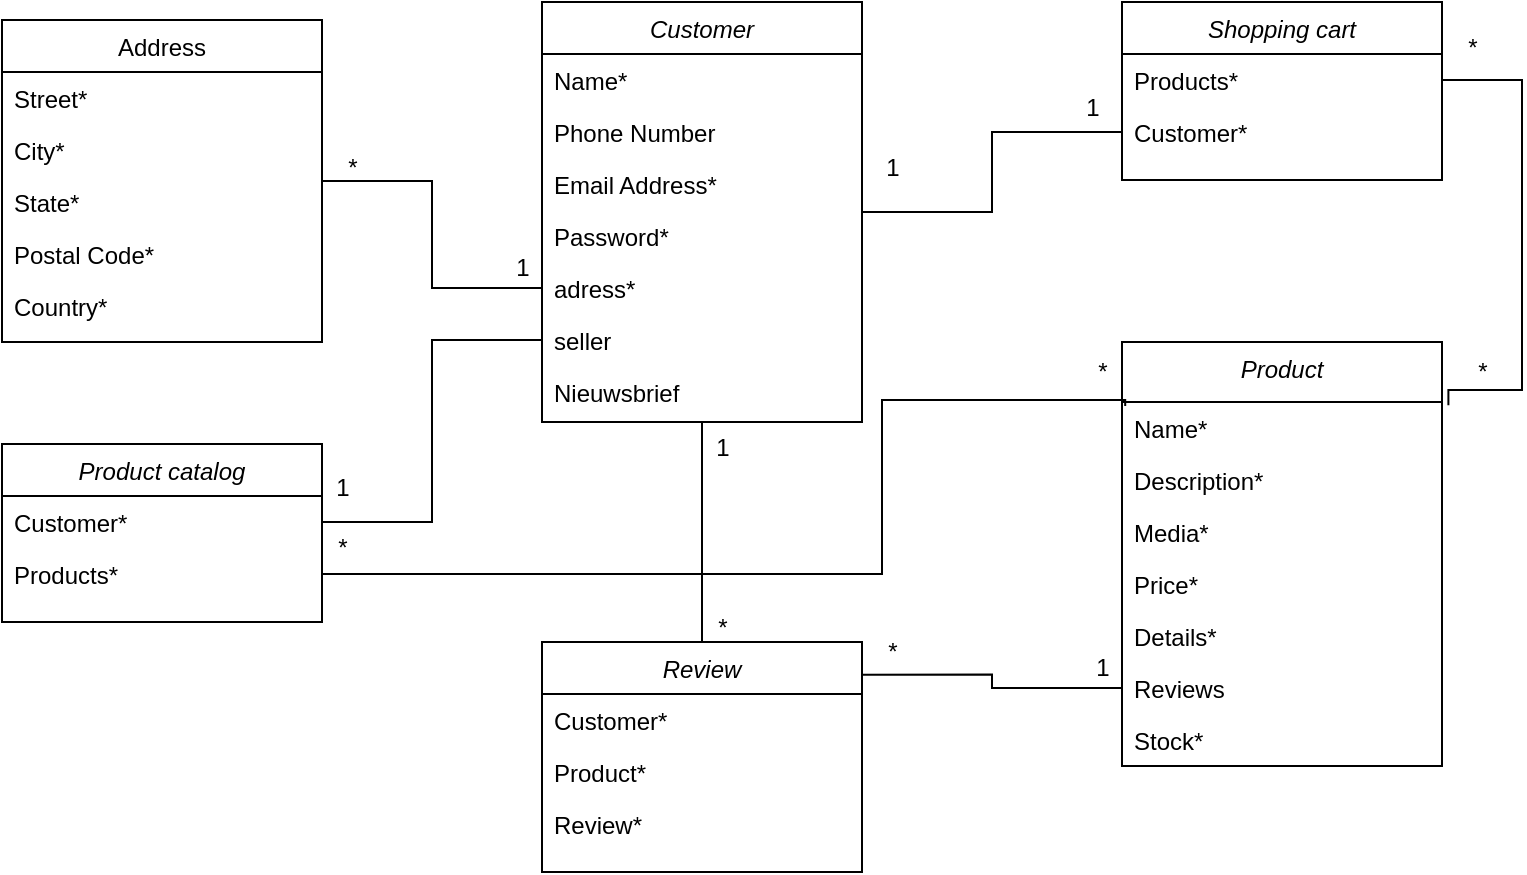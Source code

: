 <mxfile version="23.1.5" type="device">
  <diagram id="C5RBs43oDa-KdzZeNtuy" name="Page-1">
    <mxGraphModel dx="1036" dy="606" grid="1" gridSize="10" guides="1" tooltips="1" connect="1" arrows="1" fold="1" page="1" pageScale="1" pageWidth="827" pageHeight="1169" math="0" shadow="0">
      <root>
        <mxCell id="WIyWlLk6GJQsqaUBKTNV-0" />
        <mxCell id="WIyWlLk6GJQsqaUBKTNV-1" parent="WIyWlLk6GJQsqaUBKTNV-0" />
        <mxCell id="_YM4UVS4u64sopjbjJ5U-23" style="edgeStyle=orthogonalEdgeStyle;rounded=0;orthogonalLoop=1;jettySize=auto;html=1;entryX=0;entryY=0.5;entryDx=0;entryDy=0;endArrow=none;endFill=0;" parent="WIyWlLk6GJQsqaUBKTNV-1" source="zkfFHV4jXpPFQw0GAbJ--0" target="_YM4UVS4u64sopjbjJ5U-7" edge="1">
          <mxGeometry relative="1" as="geometry" />
        </mxCell>
        <mxCell id="_YM4UVS4u64sopjbjJ5U-60" style="edgeStyle=orthogonalEdgeStyle;rounded=0;orthogonalLoop=1;jettySize=auto;html=1;exitX=0.5;exitY=1;exitDx=0;exitDy=0;entryX=0.5;entryY=0;entryDx=0;entryDy=0;endArrow=none;endFill=0;" parent="WIyWlLk6GJQsqaUBKTNV-1" source="zkfFHV4jXpPFQw0GAbJ--0" target="_YM4UVS4u64sopjbjJ5U-17" edge="1">
          <mxGeometry relative="1" as="geometry" />
        </mxCell>
        <mxCell id="zkfFHV4jXpPFQw0GAbJ--0" value="Customer" style="swimlane;fontStyle=2;align=center;verticalAlign=top;childLayout=stackLayout;horizontal=1;startSize=26;horizontalStack=0;resizeParent=1;resizeLast=0;collapsible=1;marginBottom=0;rounded=0;shadow=0;strokeWidth=1;" parent="WIyWlLk6GJQsqaUBKTNV-1" vertex="1">
          <mxGeometry x="290" y="110" width="160" height="210" as="geometry">
            <mxRectangle x="230" y="140" width="160" height="26" as="alternateBounds" />
          </mxGeometry>
        </mxCell>
        <mxCell id="zkfFHV4jXpPFQw0GAbJ--1" value="Name*" style="text;align=left;verticalAlign=top;spacingLeft=4;spacingRight=4;overflow=hidden;rotatable=0;points=[[0,0.5],[1,0.5]];portConstraint=eastwest;" parent="zkfFHV4jXpPFQw0GAbJ--0" vertex="1">
          <mxGeometry y="26" width="160" height="26" as="geometry" />
        </mxCell>
        <mxCell id="zkfFHV4jXpPFQw0GAbJ--2" value="Phone Number" style="text;align=left;verticalAlign=top;spacingLeft=4;spacingRight=4;overflow=hidden;rotatable=0;points=[[0,0.5],[1,0.5]];portConstraint=eastwest;rounded=0;shadow=0;html=0;" parent="zkfFHV4jXpPFQw0GAbJ--0" vertex="1">
          <mxGeometry y="52" width="160" height="26" as="geometry" />
        </mxCell>
        <mxCell id="zkfFHV4jXpPFQw0GAbJ--3" value="Email Address*" style="text;align=left;verticalAlign=top;spacingLeft=4;spacingRight=4;overflow=hidden;rotatable=0;points=[[0,0.5],[1,0.5]];portConstraint=eastwest;rounded=0;shadow=0;html=0;" parent="zkfFHV4jXpPFQw0GAbJ--0" vertex="1">
          <mxGeometry y="78" width="160" height="26" as="geometry" />
        </mxCell>
        <mxCell id="_YM4UVS4u64sopjbjJ5U-58" value="Password*" style="text;align=left;verticalAlign=top;spacingLeft=4;spacingRight=4;overflow=hidden;rotatable=0;points=[[0,0.5],[1,0.5]];portConstraint=eastwest;rounded=0;shadow=0;html=0;" parent="zkfFHV4jXpPFQw0GAbJ--0" vertex="1">
          <mxGeometry y="104" width="160" height="26" as="geometry" />
        </mxCell>
        <mxCell id="_YM4UVS4u64sopjbjJ5U-1" value="adress*" style="text;align=left;verticalAlign=top;spacingLeft=4;spacingRight=4;overflow=hidden;rotatable=0;points=[[0,0.5],[1,0.5]];portConstraint=eastwest;rounded=0;shadow=0;html=0;" parent="zkfFHV4jXpPFQw0GAbJ--0" vertex="1">
          <mxGeometry y="130" width="160" height="26" as="geometry" />
        </mxCell>
        <mxCell id="_YM4UVS4u64sopjbjJ5U-0" value="seller" style="text;align=left;verticalAlign=top;spacingLeft=4;spacingRight=4;overflow=hidden;rotatable=0;points=[[0,0.5],[1,0.5]];portConstraint=eastwest;rounded=0;shadow=0;html=0;" parent="zkfFHV4jXpPFQw0GAbJ--0" vertex="1">
          <mxGeometry y="156" width="160" height="26" as="geometry" />
        </mxCell>
        <mxCell id="_YM4UVS4u64sopjbjJ5U-3" value="Nieuwsbrief" style="text;align=left;verticalAlign=top;spacingLeft=4;spacingRight=4;overflow=hidden;rotatable=0;points=[[0,0.5],[1,0.5]];portConstraint=eastwest;rounded=0;shadow=0;html=0;" parent="zkfFHV4jXpPFQw0GAbJ--0" vertex="1">
          <mxGeometry y="182" width="160" height="26" as="geometry" />
        </mxCell>
        <mxCell id="_YM4UVS4u64sopjbjJ5U-4" value="Shopping cart" style="swimlane;fontStyle=2;align=center;verticalAlign=top;childLayout=stackLayout;horizontal=1;startSize=26;horizontalStack=0;resizeParent=1;resizeLast=0;collapsible=1;marginBottom=0;rounded=0;shadow=0;strokeWidth=1;" parent="WIyWlLk6GJQsqaUBKTNV-1" vertex="1">
          <mxGeometry x="580" y="110" width="160" height="89" as="geometry">
            <mxRectangle x="230" y="140" width="160" height="26" as="alternateBounds" />
          </mxGeometry>
        </mxCell>
        <mxCell id="_YM4UVS4u64sopjbjJ5U-5" value="Products*" style="text;align=left;verticalAlign=top;spacingLeft=4;spacingRight=4;overflow=hidden;rotatable=0;points=[[0,0.5],[1,0.5]];portConstraint=eastwest;" parent="_YM4UVS4u64sopjbjJ5U-4" vertex="1">
          <mxGeometry y="26" width="160" height="26" as="geometry" />
        </mxCell>
        <mxCell id="_YM4UVS4u64sopjbjJ5U-7" value="Customer*" style="text;align=left;verticalAlign=top;spacingLeft=4;spacingRight=4;overflow=hidden;rotatable=0;points=[[0,0.5],[1,0.5]];portConstraint=eastwest;rounded=0;shadow=0;html=0;" parent="_YM4UVS4u64sopjbjJ5U-4" vertex="1">
          <mxGeometry y="52" width="160" height="26" as="geometry" />
        </mxCell>
        <mxCell id="_YM4UVS4u64sopjbjJ5U-11" value="Product" style="swimlane;fontStyle=2;align=center;verticalAlign=top;childLayout=stackLayout;horizontal=1;startSize=30;horizontalStack=0;resizeParent=1;resizeLast=0;collapsible=1;marginBottom=0;rounded=0;shadow=0;strokeWidth=1;" parent="WIyWlLk6GJQsqaUBKTNV-1" vertex="1">
          <mxGeometry x="580" y="280" width="160" height="212" as="geometry">
            <mxRectangle x="230" y="140" width="160" height="26" as="alternateBounds" />
          </mxGeometry>
        </mxCell>
        <mxCell id="_YM4UVS4u64sopjbjJ5U-12" value="Name*" style="text;align=left;verticalAlign=top;spacingLeft=4;spacingRight=4;overflow=hidden;rotatable=0;points=[[0,0.5],[1,0.5]];portConstraint=eastwest;" parent="_YM4UVS4u64sopjbjJ5U-11" vertex="1">
          <mxGeometry y="30" width="160" height="26" as="geometry" />
        </mxCell>
        <mxCell id="_YM4UVS4u64sopjbjJ5U-13" value="Description*" style="text;align=left;verticalAlign=top;spacingLeft=4;spacingRight=4;overflow=hidden;rotatable=0;points=[[0,0.5],[1,0.5]];portConstraint=eastwest;rounded=0;shadow=0;html=0;" parent="_YM4UVS4u64sopjbjJ5U-11" vertex="1">
          <mxGeometry y="56" width="160" height="26" as="geometry" />
        </mxCell>
        <mxCell id="_YM4UVS4u64sopjbjJ5U-14" value="Media*" style="text;align=left;verticalAlign=top;spacingLeft=4;spacingRight=4;overflow=hidden;rotatable=0;points=[[0,0.5],[1,0.5]];portConstraint=eastwest;rounded=0;shadow=0;html=0;" parent="_YM4UVS4u64sopjbjJ5U-11" vertex="1">
          <mxGeometry y="82" width="160" height="26" as="geometry" />
        </mxCell>
        <mxCell id="_YM4UVS4u64sopjbjJ5U-15" value="Price*" style="text;align=left;verticalAlign=top;spacingLeft=4;spacingRight=4;overflow=hidden;rotatable=0;points=[[0,0.5],[1,0.5]];portConstraint=eastwest;rounded=0;shadow=0;html=0;" parent="_YM4UVS4u64sopjbjJ5U-11" vertex="1">
          <mxGeometry y="108" width="160" height="26" as="geometry" />
        </mxCell>
        <mxCell id="_YM4UVS4u64sopjbjJ5U-16" value="Details*" style="text;align=left;verticalAlign=top;spacingLeft=4;spacingRight=4;overflow=hidden;rotatable=0;points=[[0,0.5],[1,0.5]];portConstraint=eastwest;rounded=0;shadow=0;html=0;" parent="_YM4UVS4u64sopjbjJ5U-11" vertex="1">
          <mxGeometry y="134" width="160" height="26" as="geometry" />
        </mxCell>
        <mxCell id="_YM4UVS4u64sopjbjJ5U-43" value="Reviews" style="text;align=left;verticalAlign=top;spacingLeft=4;spacingRight=4;overflow=hidden;rotatable=0;points=[[0,0.5],[1,0.5]];portConstraint=eastwest;rounded=0;shadow=0;html=0;" parent="_YM4UVS4u64sopjbjJ5U-11" vertex="1">
          <mxGeometry y="160" width="160" height="26" as="geometry" />
        </mxCell>
        <mxCell id="_YM4UVS4u64sopjbjJ5U-63" value="Stock*" style="text;align=left;verticalAlign=top;spacingLeft=4;spacingRight=4;overflow=hidden;rotatable=0;points=[[0,0.5],[1,0.5]];portConstraint=eastwest;rounded=0;shadow=0;html=0;" parent="_YM4UVS4u64sopjbjJ5U-11" vertex="1">
          <mxGeometry y="186" width="160" height="26" as="geometry" />
        </mxCell>
        <mxCell id="_YM4UVS4u64sopjbjJ5U-17" value="Review" style="swimlane;fontStyle=2;align=center;verticalAlign=top;childLayout=stackLayout;horizontal=1;startSize=26;horizontalStack=0;resizeParent=1;resizeLast=0;collapsible=1;marginBottom=0;rounded=0;shadow=0;strokeWidth=1;" parent="WIyWlLk6GJQsqaUBKTNV-1" vertex="1">
          <mxGeometry x="290" y="430" width="160" height="115" as="geometry">
            <mxRectangle x="230" y="140" width="160" height="26" as="alternateBounds" />
          </mxGeometry>
        </mxCell>
        <mxCell id="_YM4UVS4u64sopjbjJ5U-18" value="Customer*" style="text;align=left;verticalAlign=top;spacingLeft=4;spacingRight=4;overflow=hidden;rotatable=0;points=[[0,0.5],[1,0.5]];portConstraint=eastwest;" parent="_YM4UVS4u64sopjbjJ5U-17" vertex="1">
          <mxGeometry y="26" width="160" height="26" as="geometry" />
        </mxCell>
        <mxCell id="_YM4UVS4u64sopjbjJ5U-19" value="Product*" style="text;align=left;verticalAlign=top;spacingLeft=4;spacingRight=4;overflow=hidden;rotatable=0;points=[[0,0.5],[1,0.5]];portConstraint=eastwest;rounded=0;shadow=0;html=0;" parent="_YM4UVS4u64sopjbjJ5U-17" vertex="1">
          <mxGeometry y="52" width="160" height="26" as="geometry" />
        </mxCell>
        <mxCell id="_YM4UVS4u64sopjbjJ5U-20" value="Review*" style="text;align=left;verticalAlign=top;spacingLeft=4;spacingRight=4;overflow=hidden;rotatable=0;points=[[0,0.5],[1,0.5]];portConstraint=eastwest;rounded=0;shadow=0;html=0;" parent="_YM4UVS4u64sopjbjJ5U-17" vertex="1">
          <mxGeometry y="78" width="160" height="22" as="geometry" />
        </mxCell>
        <mxCell id="_YM4UVS4u64sopjbjJ5U-24" value="Address" style="swimlane;fontStyle=0;align=center;verticalAlign=top;childLayout=stackLayout;horizontal=1;startSize=26;horizontalStack=0;resizeParent=1;resizeLast=0;collapsible=1;marginBottom=0;rounded=0;shadow=0;strokeWidth=1;" parent="WIyWlLk6GJQsqaUBKTNV-1" vertex="1">
          <mxGeometry x="20" y="119" width="160" height="161" as="geometry">
            <mxRectangle x="550" y="140" width="160" height="26" as="alternateBounds" />
          </mxGeometry>
        </mxCell>
        <mxCell id="_YM4UVS4u64sopjbjJ5U-25" value="Street*" style="text;align=left;verticalAlign=top;spacingLeft=4;spacingRight=4;overflow=hidden;rotatable=0;points=[[0,0.5],[1,0.5]];portConstraint=eastwest;" parent="_YM4UVS4u64sopjbjJ5U-24" vertex="1">
          <mxGeometry y="26" width="160" height="26" as="geometry" />
        </mxCell>
        <mxCell id="_YM4UVS4u64sopjbjJ5U-26" value="City*" style="text;align=left;verticalAlign=top;spacingLeft=4;spacingRight=4;overflow=hidden;rotatable=0;points=[[0,0.5],[1,0.5]];portConstraint=eastwest;rounded=0;shadow=0;html=0;" parent="_YM4UVS4u64sopjbjJ5U-24" vertex="1">
          <mxGeometry y="52" width="160" height="26" as="geometry" />
        </mxCell>
        <mxCell id="_YM4UVS4u64sopjbjJ5U-27" value="State*" style="text;align=left;verticalAlign=top;spacingLeft=4;spacingRight=4;overflow=hidden;rotatable=0;points=[[0,0.5],[1,0.5]];portConstraint=eastwest;rounded=0;shadow=0;html=0;" parent="_YM4UVS4u64sopjbjJ5U-24" vertex="1">
          <mxGeometry y="78" width="160" height="26" as="geometry" />
        </mxCell>
        <mxCell id="_YM4UVS4u64sopjbjJ5U-28" value="Postal Code*" style="text;align=left;verticalAlign=top;spacingLeft=4;spacingRight=4;overflow=hidden;rotatable=0;points=[[0,0.5],[1,0.5]];portConstraint=eastwest;rounded=0;shadow=0;html=0;" parent="_YM4UVS4u64sopjbjJ5U-24" vertex="1">
          <mxGeometry y="104" width="160" height="26" as="geometry" />
        </mxCell>
        <mxCell id="_YM4UVS4u64sopjbjJ5U-29" value="Country*" style="text;align=left;verticalAlign=top;spacingLeft=4;spacingRight=4;overflow=hidden;rotatable=0;points=[[0,0.5],[1,0.5]];portConstraint=eastwest;rounded=0;shadow=0;html=0;" parent="_YM4UVS4u64sopjbjJ5U-24" vertex="1">
          <mxGeometry y="130" width="160" height="26" as="geometry" />
        </mxCell>
        <mxCell id="_YM4UVS4u64sopjbjJ5U-33" style="edgeStyle=orthogonalEdgeStyle;rounded=0;orthogonalLoop=1;jettySize=auto;html=1;exitX=0;exitY=0.5;exitDx=0;exitDy=0;endArrow=none;endFill=0;" parent="WIyWlLk6GJQsqaUBKTNV-1" source="_YM4UVS4u64sopjbjJ5U-1" target="_YM4UVS4u64sopjbjJ5U-24" edge="1">
          <mxGeometry relative="1" as="geometry" />
        </mxCell>
        <mxCell id="_YM4UVS4u64sopjbjJ5U-36" value="*" style="text;html=1;align=center;verticalAlign=middle;resizable=0;points=[];autosize=1;strokeColor=none;fillColor=none;" parent="WIyWlLk6GJQsqaUBKTNV-1" vertex="1">
          <mxGeometry x="180" y="178" width="30" height="30" as="geometry" />
        </mxCell>
        <mxCell id="_YM4UVS4u64sopjbjJ5U-38" value="1" style="text;html=1;align=center;verticalAlign=middle;resizable=0;points=[];autosize=1;strokeColor=none;fillColor=none;" parent="WIyWlLk6GJQsqaUBKTNV-1" vertex="1">
          <mxGeometry x="450" y="178" width="30" height="30" as="geometry" />
        </mxCell>
        <mxCell id="_YM4UVS4u64sopjbjJ5U-39" value="1" style="text;html=1;align=center;verticalAlign=middle;resizable=0;points=[];autosize=1;strokeColor=none;fillColor=none;" parent="WIyWlLk6GJQsqaUBKTNV-1" vertex="1">
          <mxGeometry x="550" y="148" width="30" height="30" as="geometry" />
        </mxCell>
        <mxCell id="_YM4UVS4u64sopjbjJ5U-40" style="edgeStyle=orthogonalEdgeStyle;rounded=0;orthogonalLoop=1;jettySize=auto;html=1;exitX=1;exitY=0.5;exitDx=0;exitDy=0;entryX=1.02;entryY=0.149;entryDx=0;entryDy=0;entryPerimeter=0;endArrow=none;endFill=0;" parent="WIyWlLk6GJQsqaUBKTNV-1" source="_YM4UVS4u64sopjbjJ5U-5" target="_YM4UVS4u64sopjbjJ5U-11" edge="1">
          <mxGeometry relative="1" as="geometry">
            <Array as="points">
              <mxPoint x="780" y="149" />
              <mxPoint x="780" y="304" />
            </Array>
          </mxGeometry>
        </mxCell>
        <mxCell id="_YM4UVS4u64sopjbjJ5U-41" value="*" style="text;html=1;align=center;verticalAlign=middle;resizable=0;points=[];autosize=1;strokeColor=none;fillColor=none;" parent="WIyWlLk6GJQsqaUBKTNV-1" vertex="1">
          <mxGeometry x="740" y="118" width="30" height="30" as="geometry" />
        </mxCell>
        <mxCell id="_YM4UVS4u64sopjbjJ5U-42" value="*" style="text;html=1;align=center;verticalAlign=middle;resizable=0;points=[];autosize=1;strokeColor=none;fillColor=none;" parent="WIyWlLk6GJQsqaUBKTNV-1" vertex="1">
          <mxGeometry x="745" y="280" width="30" height="30" as="geometry" />
        </mxCell>
        <mxCell id="_YM4UVS4u64sopjbjJ5U-44" style="edgeStyle=orthogonalEdgeStyle;rounded=0;orthogonalLoop=1;jettySize=auto;html=1;exitX=0;exitY=0.5;exitDx=0;exitDy=0;entryX=0.997;entryY=0.142;entryDx=0;entryDy=0;entryPerimeter=0;endArrow=none;endFill=0;" parent="WIyWlLk6GJQsqaUBKTNV-1" source="_YM4UVS4u64sopjbjJ5U-43" target="_YM4UVS4u64sopjbjJ5U-17" edge="1">
          <mxGeometry relative="1" as="geometry" />
        </mxCell>
        <mxCell id="_YM4UVS4u64sopjbjJ5U-45" value="*" style="text;html=1;align=center;verticalAlign=middle;resizable=0;points=[];autosize=1;strokeColor=none;fillColor=none;" parent="WIyWlLk6GJQsqaUBKTNV-1" vertex="1">
          <mxGeometry x="450" y="420" width="30" height="30" as="geometry" />
        </mxCell>
        <mxCell id="_YM4UVS4u64sopjbjJ5U-46" value="1" style="text;html=1;align=center;verticalAlign=middle;resizable=0;points=[];autosize=1;strokeColor=none;fillColor=none;" parent="WIyWlLk6GJQsqaUBKTNV-1" vertex="1">
          <mxGeometry x="555" y="428" width="30" height="30" as="geometry" />
        </mxCell>
        <mxCell id="_YM4UVS4u64sopjbjJ5U-49" value="Product catalog" style="swimlane;fontStyle=2;align=center;verticalAlign=top;childLayout=stackLayout;horizontal=1;startSize=26;horizontalStack=0;resizeParent=1;resizeLast=0;collapsible=1;marginBottom=0;rounded=0;shadow=0;strokeWidth=1;" parent="WIyWlLk6GJQsqaUBKTNV-1" vertex="1">
          <mxGeometry x="20" y="331" width="160" height="89" as="geometry">
            <mxRectangle x="230" y="140" width="160" height="26" as="alternateBounds" />
          </mxGeometry>
        </mxCell>
        <mxCell id="_YM4UVS4u64sopjbjJ5U-51" value="Customer*" style="text;align=left;verticalAlign=top;spacingLeft=4;spacingRight=4;overflow=hidden;rotatable=0;points=[[0,0.5],[1,0.5]];portConstraint=eastwest;rounded=0;shadow=0;html=0;" parent="_YM4UVS4u64sopjbjJ5U-49" vertex="1">
          <mxGeometry y="26" width="160" height="26" as="geometry" />
        </mxCell>
        <mxCell id="_YM4UVS4u64sopjbjJ5U-50" value="Products*" style="text;align=left;verticalAlign=top;spacingLeft=4;spacingRight=4;overflow=hidden;rotatable=0;points=[[0,0.5],[1,0.5]];portConstraint=eastwest;" parent="_YM4UVS4u64sopjbjJ5U-49" vertex="1">
          <mxGeometry y="52" width="160" height="26" as="geometry" />
        </mxCell>
        <mxCell id="_YM4UVS4u64sopjbjJ5U-52" style="edgeStyle=orthogonalEdgeStyle;rounded=0;orthogonalLoop=1;jettySize=auto;html=1;exitX=1;exitY=0.5;exitDx=0;exitDy=0;entryX=0;entryY=0.5;entryDx=0;entryDy=0;endArrow=none;endFill=0;" parent="WIyWlLk6GJQsqaUBKTNV-1" source="_YM4UVS4u64sopjbjJ5U-51" target="_YM4UVS4u64sopjbjJ5U-0" edge="1">
          <mxGeometry relative="1" as="geometry" />
        </mxCell>
        <mxCell id="_YM4UVS4u64sopjbjJ5U-53" style="edgeStyle=orthogonalEdgeStyle;rounded=0;orthogonalLoop=1;jettySize=auto;html=1;exitX=1;exitY=0.5;exitDx=0;exitDy=0;entryX=0.01;entryY=0.151;entryDx=0;entryDy=0;entryPerimeter=0;endArrow=none;endFill=0;" parent="WIyWlLk6GJQsqaUBKTNV-1" source="_YM4UVS4u64sopjbjJ5U-50" target="_YM4UVS4u64sopjbjJ5U-11" edge="1">
          <mxGeometry relative="1" as="geometry">
            <Array as="points">
              <mxPoint x="460" y="396" />
              <mxPoint x="460" y="309" />
            </Array>
          </mxGeometry>
        </mxCell>
        <mxCell id="_YM4UVS4u64sopjbjJ5U-54" value="1" style="text;html=1;align=center;verticalAlign=middle;resizable=0;points=[];autosize=1;strokeColor=none;fillColor=none;" parent="WIyWlLk6GJQsqaUBKTNV-1" vertex="1">
          <mxGeometry x="175" y="338" width="30" height="30" as="geometry" />
        </mxCell>
        <mxCell id="_YM4UVS4u64sopjbjJ5U-55" value="1" style="text;html=1;align=center;verticalAlign=middle;resizable=0;points=[];autosize=1;strokeColor=none;fillColor=none;" parent="WIyWlLk6GJQsqaUBKTNV-1" vertex="1">
          <mxGeometry x="265" y="228" width="30" height="30" as="geometry" />
        </mxCell>
        <mxCell id="_YM4UVS4u64sopjbjJ5U-56" value="*" style="text;html=1;align=center;verticalAlign=middle;resizable=0;points=[];autosize=1;strokeColor=none;fillColor=none;" parent="WIyWlLk6GJQsqaUBKTNV-1" vertex="1">
          <mxGeometry x="175" y="368" width="30" height="30" as="geometry" />
        </mxCell>
        <mxCell id="_YM4UVS4u64sopjbjJ5U-57" value="*" style="text;html=1;align=center;verticalAlign=middle;resizable=0;points=[];autosize=1;strokeColor=none;fillColor=none;" parent="WIyWlLk6GJQsqaUBKTNV-1" vertex="1">
          <mxGeometry x="555" y="280" width="30" height="30" as="geometry" />
        </mxCell>
        <mxCell id="_YM4UVS4u64sopjbjJ5U-61" value="1" style="text;html=1;align=center;verticalAlign=middle;resizable=0;points=[];autosize=1;strokeColor=none;fillColor=none;" parent="WIyWlLk6GJQsqaUBKTNV-1" vertex="1">
          <mxGeometry x="365" y="318" width="30" height="30" as="geometry" />
        </mxCell>
        <mxCell id="_YM4UVS4u64sopjbjJ5U-62" value="*" style="text;html=1;align=center;verticalAlign=middle;resizable=0;points=[];autosize=1;strokeColor=none;fillColor=none;" parent="WIyWlLk6GJQsqaUBKTNV-1" vertex="1">
          <mxGeometry x="365" y="408" width="30" height="30" as="geometry" />
        </mxCell>
      </root>
    </mxGraphModel>
  </diagram>
</mxfile>
